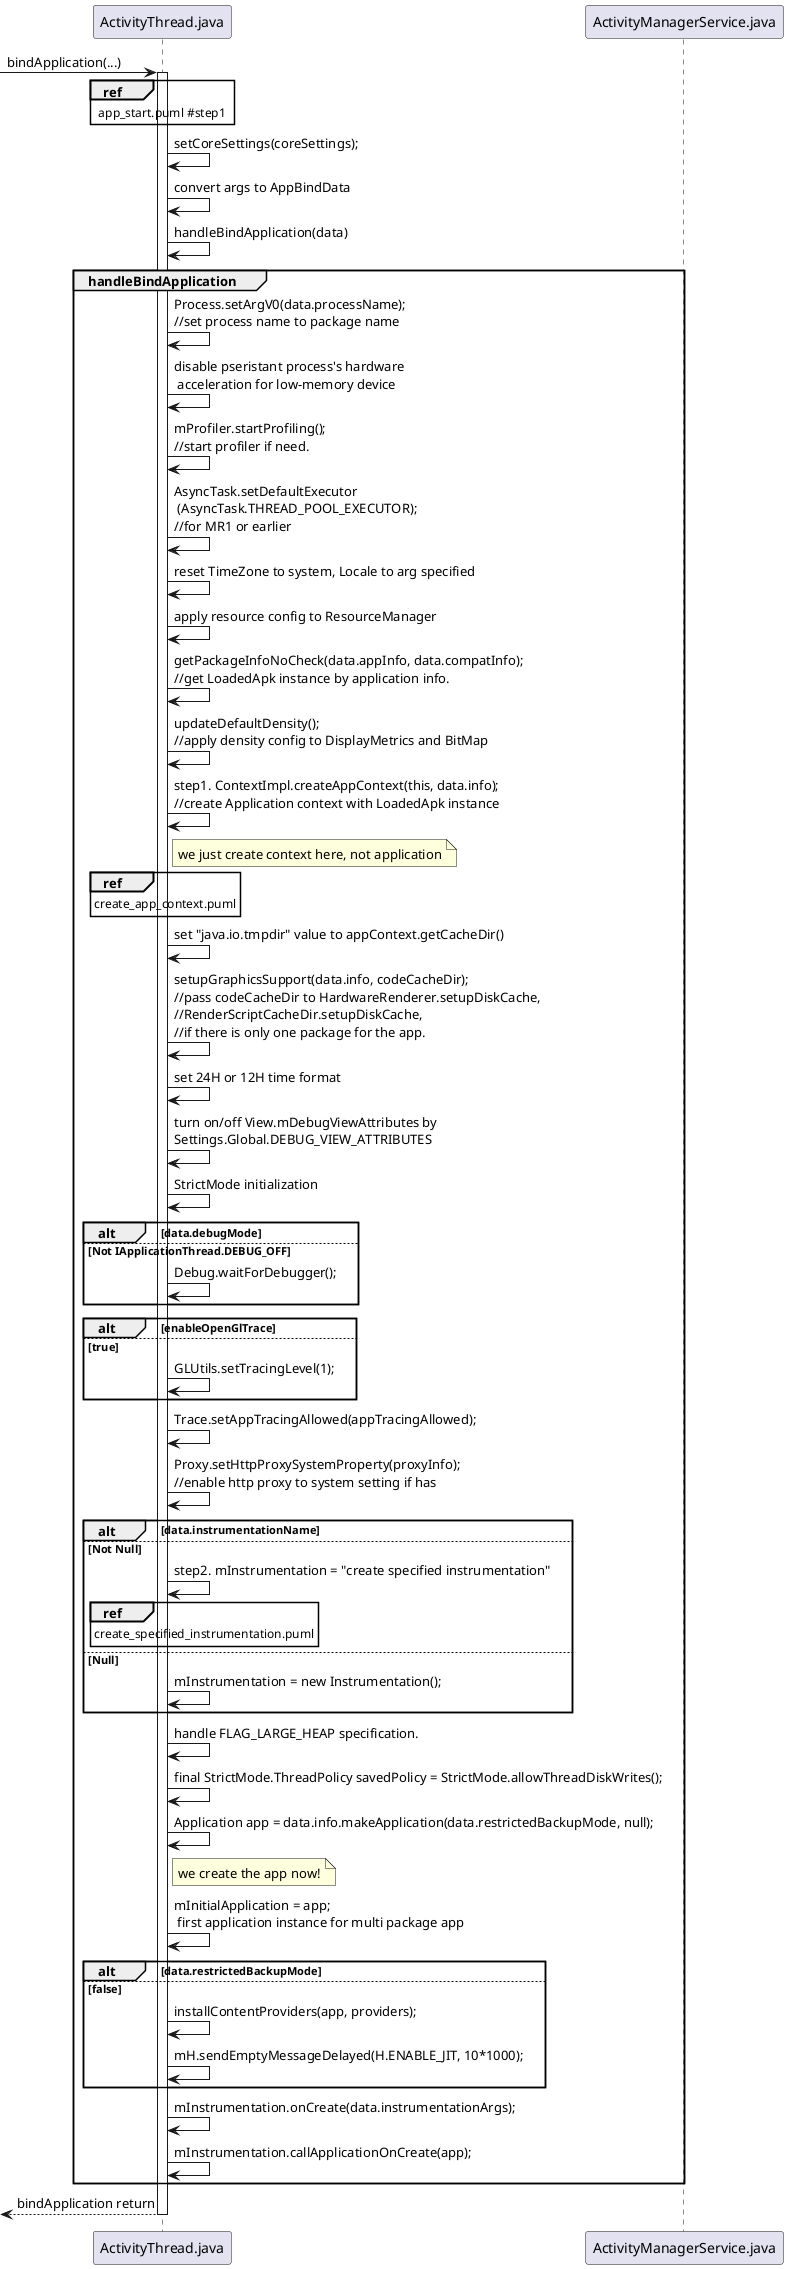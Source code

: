 @startuml
participant ActivityThread as "ActivityThread.java"
participant ActivityManagerService as "ActivityManagerService.java"


-> ActivityThread : bindApplication(...)

ref over ActivityThread : app_start.puml #step1

deactivate ActivityManagerService

activate ActivityThread


ActivityThread -> ActivityThread : setCoreSettings(coreSettings);

ActivityThread -> ActivityThread : convert args to AppBindData

ActivityThread -> ActivityThread : handleBindApplication(data)

group handleBindApplication

    ActivityThread -> ActivityThread : Process.setArgV0(data.processName);\
    \n//set process name to package name

    ActivityThread -> ActivityThread : disable pseristant process's hardware\
    \n acceleration for low-memory device

    ActivityThread -> ActivityThread : mProfiler.startProfiling();\
    \n//start profiler if need.

    ActivityThread -> ActivityThread : AsyncTask.setDefaultExecutor\
    \n (AsyncTask.THREAD_POOL_EXECUTOR);\
    \n//for MR1 or earlier

    ActivityThread -> ActivityThread : reset TimeZone to system, Locale to arg specified

    ActivityThread -> ActivityThread : apply resource config to ResourceManager

    ActivityThread -> ActivityThread : getPackageInfoNoCheck(data.appInfo, data.compatInfo);\
    \n//get LoadedApk instance by application info.

    ActivityThread -> ActivityThread : updateDefaultDensity();\
    \n//apply density config to DisplayMetrics and BitMap

    ActivityThread -> ActivityThread : step1. ContextImpl.createAppContext(this, data.info);\
    \n//create Application context with LoadedApk instance

    note right of ActivityThread : we just create context here, not application

    ref over ActivityThread : create_app_context.puml

    ActivityThread -> ActivityThread : set "java.io.tmpdir" value to appContext.getCacheDir()

    ActivityThread -> ActivityThread : setupGraphicsSupport(data.info, codeCacheDir);\
    \n//pass codeCacheDir to HardwareRenderer.setupDiskCache,\
    \n//RenderScriptCacheDir.setupDiskCache,\
    \n//if there is only one package for the app.

    ActivityThread -> ActivityThread : set 24H or 12H time format

    ActivityThread -> ActivityThread : turn on/off View.mDebugViewAttributes by\
    \nSettings.Global.DEBUG_VIEW_ATTRIBUTES

    ActivityThread -> ActivityThread : StrictMode initialization

    alt data.debugMode
    else Not IApplicationThread.DEBUG_OFF

        ActivityThread -> ActivityThread : Debug.waitForDebugger();

    end

    alt enableOpenGlTrace
    else true
        ActivityThread -> ActivityThread : GLUtils.setTracingLevel(1);
    end

    ActivityThread -> ActivityThread : Trace.setAppTracingAllowed(appTracingAllowed);

    ActivityThread -> ActivityThread : Proxy.setHttpProxySystemProperty(proxyInfo);\
    \n//enable http proxy to system setting if has


    alt data.instrumentationName
    else Not Null
        ActivityThread -> ActivityThread : step2. mInstrumentation = "create specified instrumentation"

        ref over ActivityThread : create_specified_instrumentation.puml
    else Null

        ActivityThread -> ActivityThread : mInstrumentation = new Instrumentation();
    end

    ActivityThread -> ActivityThread : handle FLAG_LARGE_HEAP specification.

    ActivityThread -> ActivityThread : final StrictMode.ThreadPolicy savedPolicy = StrictMode.allowThreadDiskWrites();

    ActivityThread -> ActivityThread : Application app = data.info.makeApplication(data.restrictedBackupMode, null);

    note right of ActivityThread : we create the app now!

    ActivityThread -> ActivityThread : mInitialApplication = app;\
    \n first application instance for multi package app

    alt data.restrictedBackupMode
    else false
        ActivityThread -> ActivityThread : installContentProviders(app, providers);
        ActivityThread -> ActivityThread : mH.sendEmptyMessageDelayed(H.ENABLE_JIT, 10*1000);
    end

    ActivityThread -> ActivityThread : mInstrumentation.onCreate(data.instrumentationArgs);

    ActivityThread -> ActivityThread : mInstrumentation.callApplicationOnCreate(app);
end

 <-- ActivityThread : bindApplication return

deactivate ActivityThread
@enduml